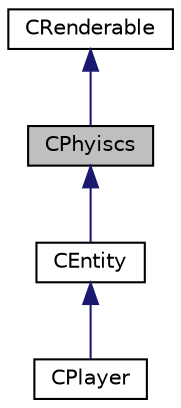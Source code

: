 digraph "CPhyiscs"
{
 // LATEX_PDF_SIZE
  edge [fontname="Helvetica",fontsize="10",labelfontname="Helvetica",labelfontsize="10"];
  node [fontname="Helvetica",fontsize="10",shape=record];
  Node1 [label="CPhyiscs",height=0.2,width=0.4,color="black", fillcolor="grey75", style="filled", fontcolor="black",tooltip=" "];
  Node2 -> Node1 [dir="back",color="midnightblue",fontsize="10",style="solid"];
  Node2 [label="CRenderable",height=0.2,width=0.4,color="black", fillcolor="white", style="filled",URL="$classCRenderable.html",tooltip=" "];
  Node1 -> Node3 [dir="back",color="midnightblue",fontsize="10",style="solid"];
  Node3 [label="CEntity",height=0.2,width=0.4,color="black", fillcolor="white", style="filled",URL="$classCEntity.html",tooltip=" "];
  Node3 -> Node4 [dir="back",color="midnightblue",fontsize="10",style="solid"];
  Node4 [label="CPlayer",height=0.2,width=0.4,color="black", fillcolor="white", style="filled",URL="$classCPlayer.html",tooltip=" "];
}
